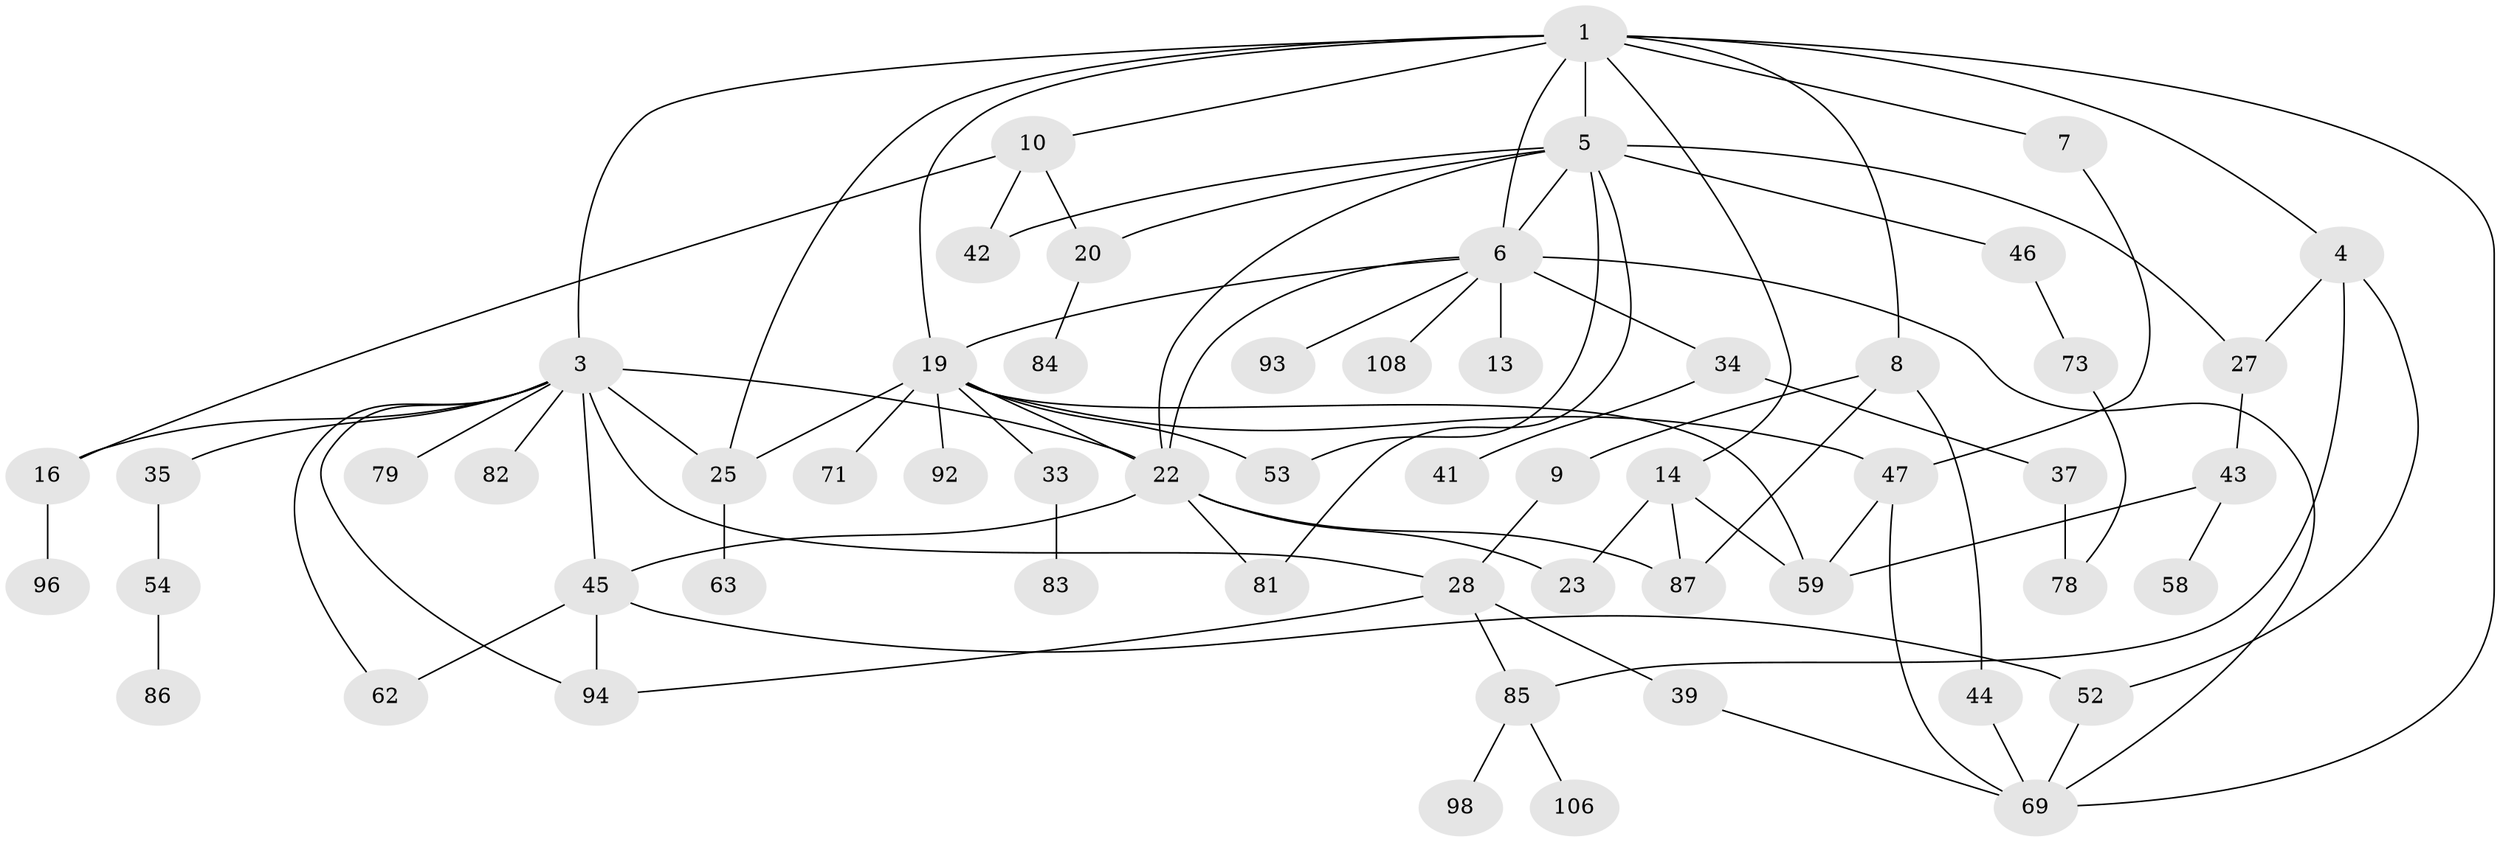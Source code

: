 // original degree distribution, {8: 0.017543859649122806, 5: 0.043859649122807015, 7: 0.017543859649122806, 4: 0.12280701754385964, 9: 0.008771929824561403, 3: 0.18421052631578946, 2: 0.3508771929824561, 1: 0.2543859649122807}
// Generated by graph-tools (version 1.1) at 2025/13/03/09/25 04:13:23]
// undirected, 57 vertices, 89 edges
graph export_dot {
graph [start="1"]
  node [color=gray90,style=filled];
  1 [super="+2"];
  3 [super="+15"];
  4;
  5 [super="+50+17"];
  6;
  7 [super="+29+12"];
  8 [super="+48"];
  9;
  10 [super="+11"];
  13 [super="+65+30"];
  14;
  16;
  19 [super="+24+21"];
  20 [super="+38+55"];
  22 [super="+77+75+56+40+32"];
  23;
  25 [super="+57+107"];
  27;
  28 [super="+31+61"];
  33 [super="+105"];
  34 [super="+49"];
  35;
  37 [super="+102"];
  39 [super="+51+64"];
  41;
  42;
  43;
  44;
  45 [super="+112"];
  46;
  47;
  52;
  53 [super="+66"];
  54;
  58;
  59 [super="+103"];
  62 [super="+68"];
  63;
  69 [super="+76"];
  71 [super="+104"];
  73 [super="+95"];
  78;
  79;
  81;
  82 [super="+89"];
  83;
  84;
  85;
  86;
  87 [super="+101+90"];
  92 [super="+99"];
  93;
  94 [super="+100"];
  96;
  98;
  106;
  108;
  1 -- 3;
  1 -- 4;
  1 -- 5;
  1 -- 7;
  1 -- 10;
  1 -- 69;
  1 -- 19;
  1 -- 6;
  1 -- 8;
  1 -- 14;
  1 -- 25;
  3 -- 35;
  3 -- 45;
  3 -- 79;
  3 -- 28;
  3 -- 94;
  3 -- 16;
  3 -- 82;
  3 -- 22;
  3 -- 25;
  3 -- 62;
  4 -- 27;
  4 -- 52;
  4 -- 85;
  5 -- 6;
  5 -- 42;
  5 -- 20;
  5 -- 53;
  5 -- 81;
  5 -- 27;
  5 -- 46;
  5 -- 22;
  6 -- 13;
  6 -- 22;
  6 -- 34;
  6 -- 93;
  6 -- 108;
  6 -- 69;
  6 -- 19;
  7 -- 47;
  8 -- 9;
  8 -- 44;
  8 -- 87;
  9 -- 28;
  10 -- 16;
  10 -- 42;
  10 -- 20;
  14 -- 23;
  14 -- 59;
  14 -- 87;
  16 -- 96;
  19 -- 59;
  19 -- 71;
  19 -- 33;
  19 -- 47;
  19 -- 53;
  19 -- 22;
  19 -- 25;
  19 -- 92;
  20 -- 84;
  22 -- 23;
  22 -- 81;
  22 -- 87;
  22 -- 45;
  25 -- 63;
  27 -- 43;
  28 -- 85;
  28 -- 39;
  28 -- 94;
  33 -- 83;
  34 -- 37;
  34 -- 41;
  35 -- 54;
  37 -- 78;
  39 -- 69;
  43 -- 58;
  43 -- 59;
  44 -- 69;
  45 -- 94;
  45 -- 62;
  45 -- 52;
  46 -- 73;
  47 -- 69;
  47 -- 59;
  52 -- 69;
  54 -- 86;
  73 -- 78;
  85 -- 98;
  85 -- 106;
}
